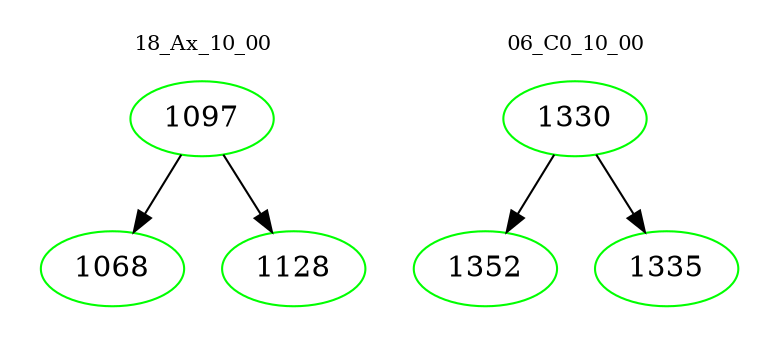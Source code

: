 digraph{
subgraph cluster_0 {
color = white
label = "18_Ax_10_00";
fontsize=10;
T0_1097 [label="1097", color="green"]
T0_1097 -> T0_1068 [color="black"]
T0_1068 [label="1068", color="green"]
T0_1097 -> T0_1128 [color="black"]
T0_1128 [label="1128", color="green"]
}
subgraph cluster_1 {
color = white
label = "06_C0_10_00";
fontsize=10;
T1_1330 [label="1330", color="green"]
T1_1330 -> T1_1352 [color="black"]
T1_1352 [label="1352", color="green"]
T1_1330 -> T1_1335 [color="black"]
T1_1335 [label="1335", color="green"]
}
}
